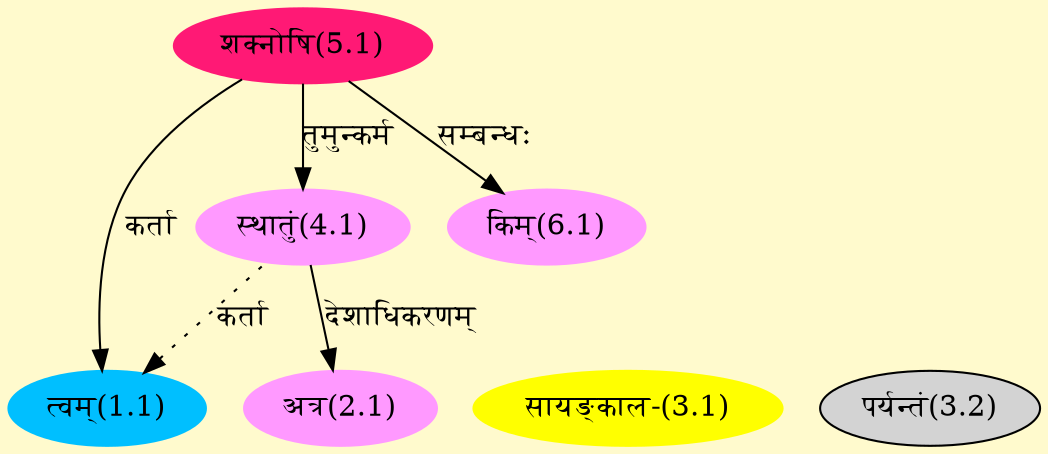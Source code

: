 digraph G{
rankdir=BT;
 compound=true;
 bgcolor="lemonchiffon1";
Node1_1 [style=filled, color="#00BFFF" label = "त्वम्(1.1)"]
Node5_1 [style=filled, color="#FF1975" label = "शक्नोषि(5.1)"]
Node4_1 [style=filled, color="#FF99FF" label = "स्थातुं(4.1)"]
Node2_1 [style=filled, color="#FF99FF" label = "अत्र(2.1)"]
Node3_1 [style=filled, color="#FFFF00" label = "सायङ्काल-(3.1)"]
Node [style=filled, color="" label = "()"]
Node3_2 [style=filled, color="" label = "पर्यन्तं(3.2)"]
Node6_1 [style=filled, color="#FF99FF" label = "किम्(6.1)"]
/* Start of Relations section */

Node1_1 -> Node5_1 [  label="कर्ता"  dir="back" ]
Node1_1 -> Node4_1 [ style=dotted label="कर्ता"  dir="back" ]
Node2_1 -> Node4_1 [  label="देशाधिकरणम्"  dir="back" ]
Node4_1 -> Node5_1 [  label="तुमुन्कर्म"  dir="back" ]
Node6_1 -> Node5_1 [  label="सम्बन्धः"  dir="back" ]
}
